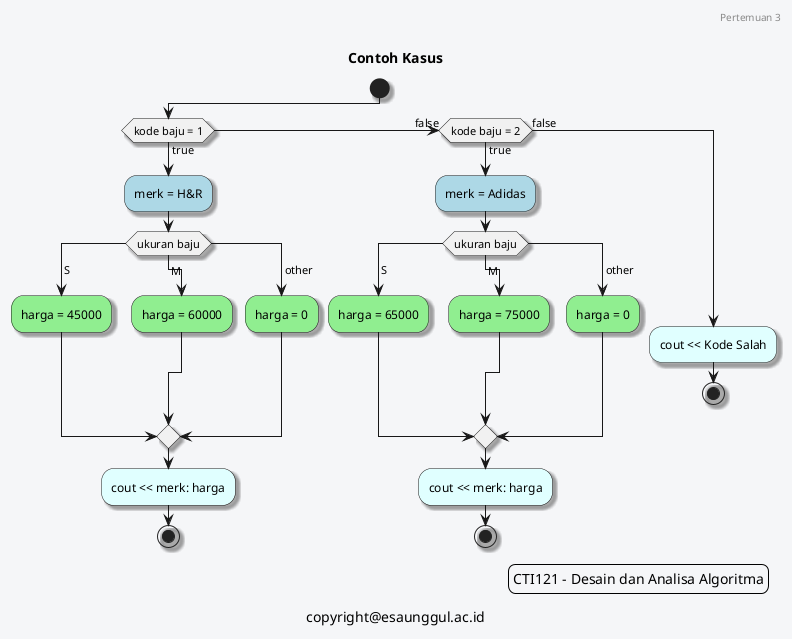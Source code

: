 @startuml Contoh Kasus

skinparam Shadowing true
skinparam BackgroundColor #f5f6f8
skinparam LegendBackgroundColor #f5f6f8

start

if (kode baju = 1) then (true)
#LightBlue:merk = H&R;

switch (ukuran baju)
case ( S)
#LightGreen:harga = 45000;
case ( M)
#LightGreen:harga = 60000;
case ( other)
#LightGreen:harga = 0;
endswitch
#LightCyan:cout << merk: harga;
stop

(false) elseif (kode baju = 2) then (true)
#LightBlue:merk = Adidas;

switch (ukuran baju)
case ( S)
#LightGreen:harga = 65000;
case ( M)
#LightGreen:harga = 75000;
case ( other)
#LightGreen:harga = 0;
endswitch
#LightCyan:cout << merk: harga;
stop

else (false)
#LightCyan:cout << Kode Salah;
stop
endif

header
  Pertemuan 3

endheader
title Contoh Kasus
caption copyright@esaunggul.ac.id
legend right
CTI121 - Desain dan Analisa Algoritma
endlegend

@enduml